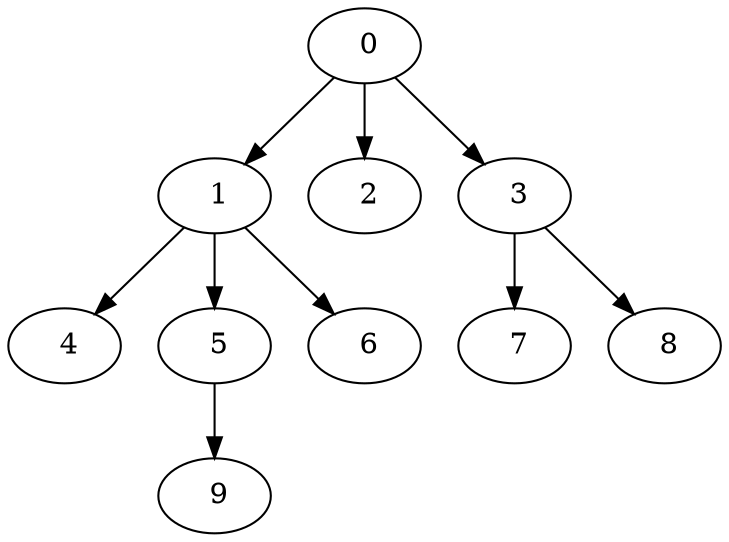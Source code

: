digraph mytree {
" 0" -> " 1";
" 0" -> " 2";
" 0" -> " 3";
" 1" -> " 4";
" 1" -> " 5";
" 1" -> " 6";
" 2";
" 3" -> " 7";
" 3" -> " 8";
" 4";
" 5" -> " 9";
" 6";
" 7";
" 8";
" 9";
}
